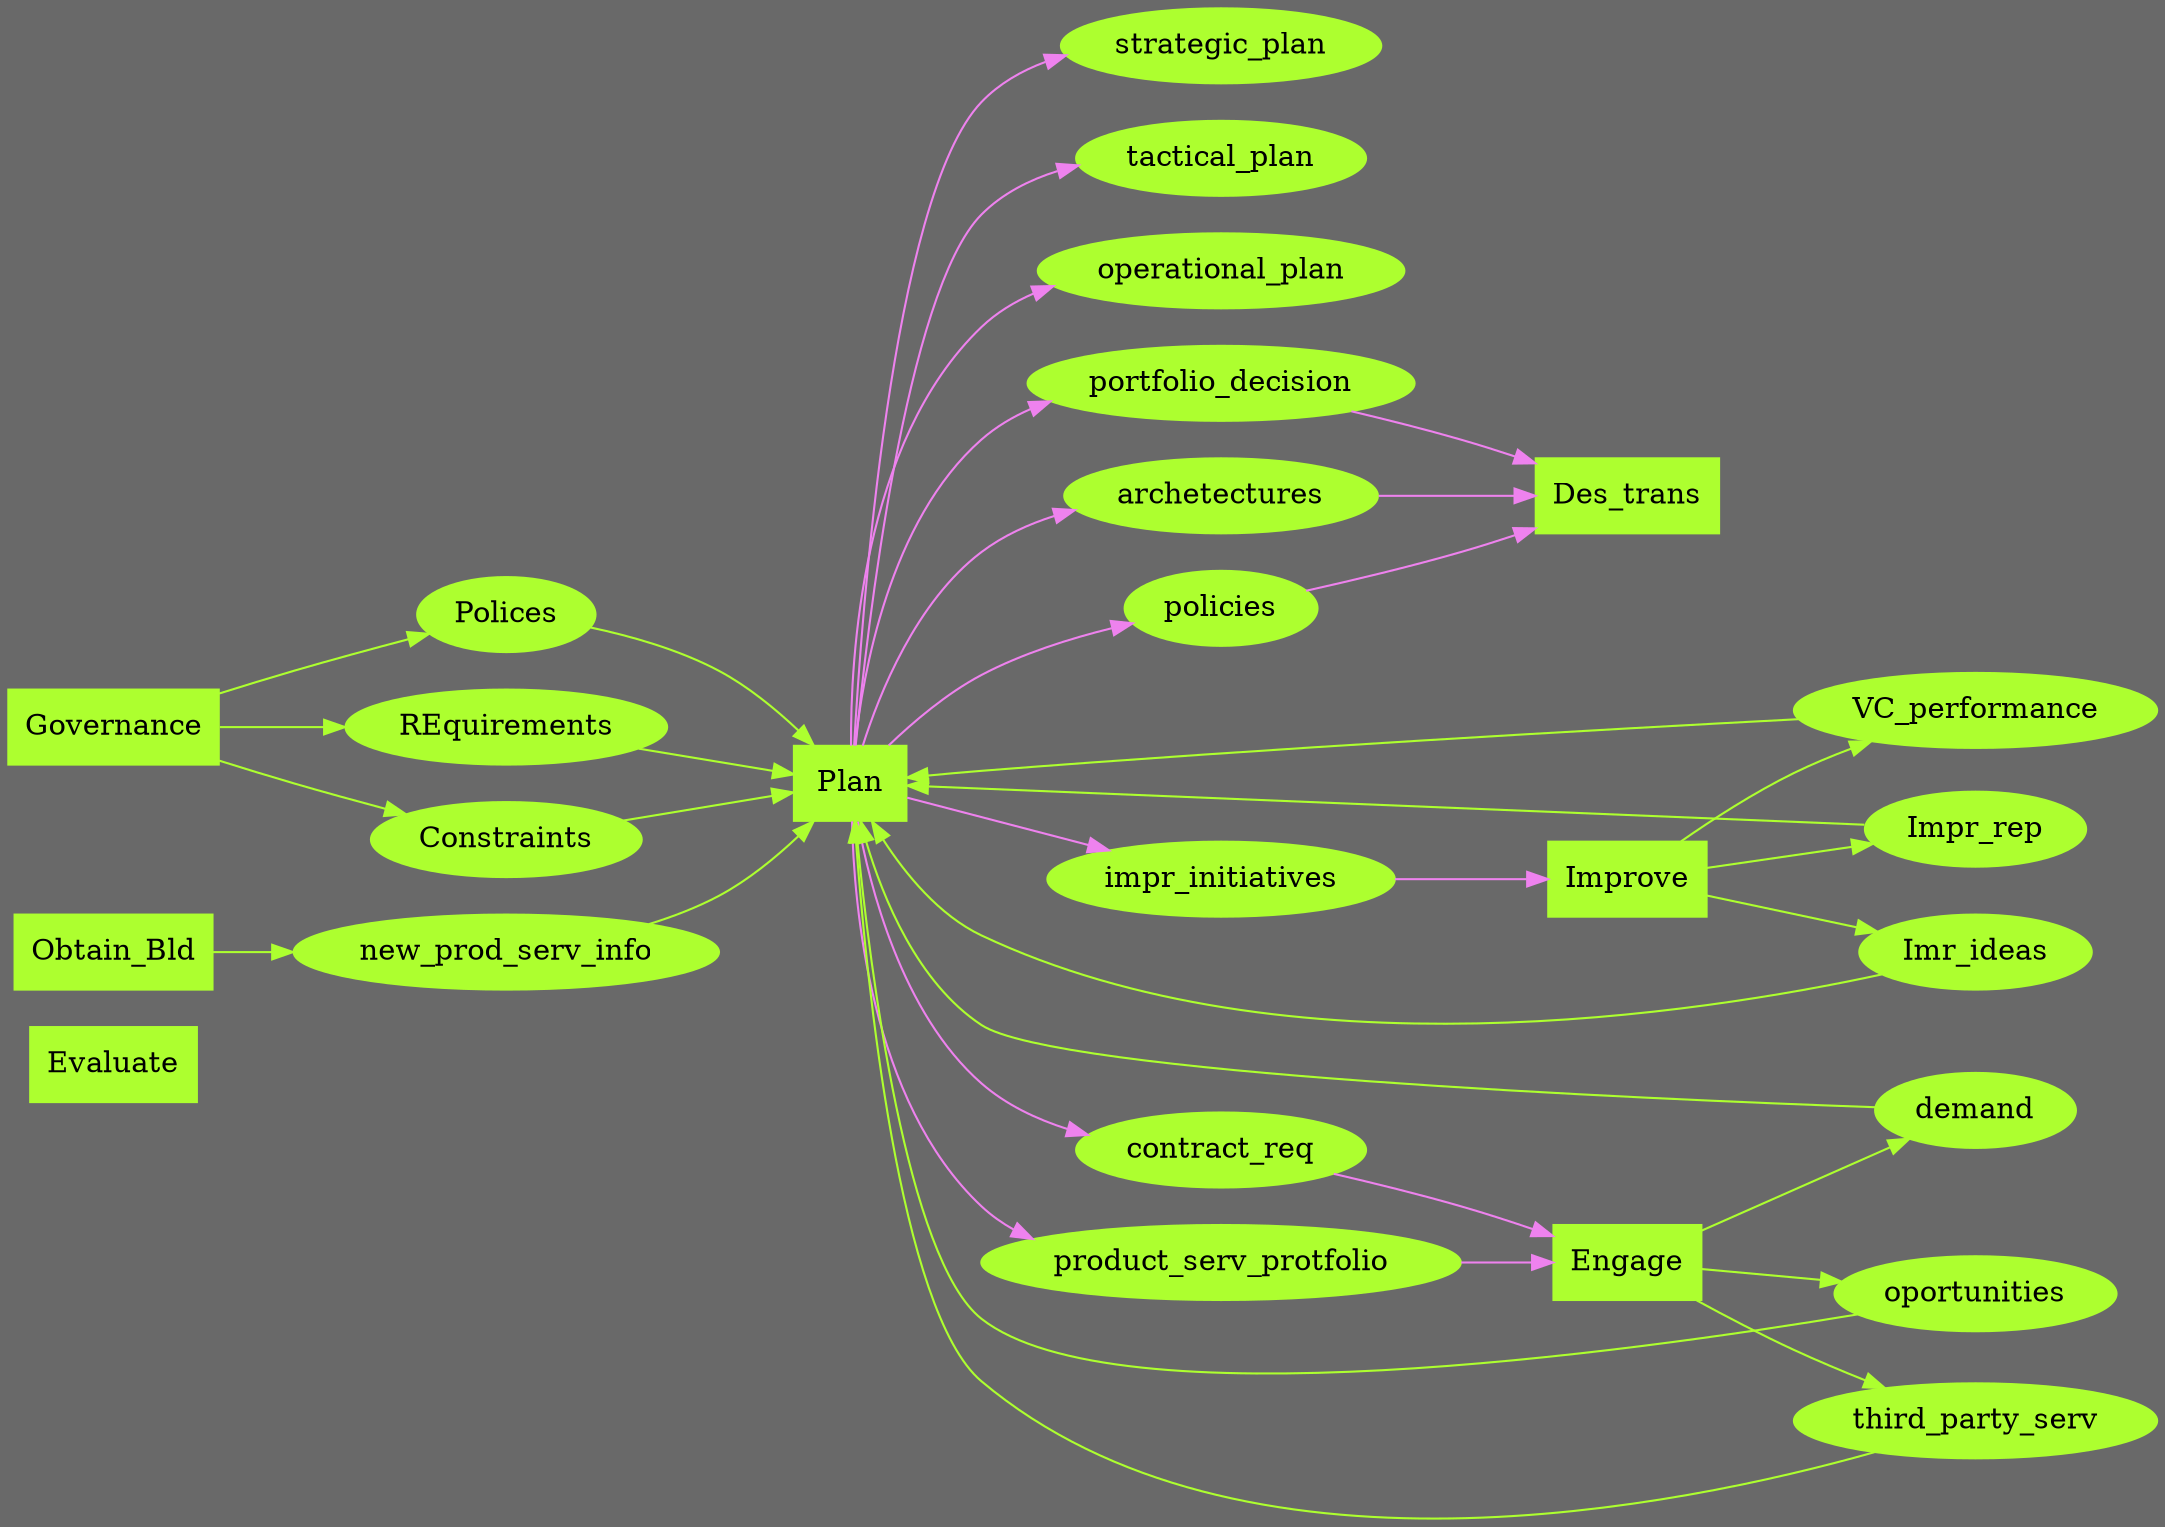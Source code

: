 digraph G{
rankdir=LR
bgcolor=dimgray
node[shape=ellipse,style=filled,fontcolor=black,color=greenyellow]
edge[color=greenyellow,fontcolor=wheat]

Evaluate [shape=box fontcolor=black]

Plan[shape=box fontcolor=black]
Governance[shape=box fontcolor=black]
Engage [shape=box fontcolor=black]
Improve [shape=box fontcolor=black]
Obtain_Bld [shape=box fontcolor=black]
Des_trans [shape=box fontcolor=black]
#plan in
Governance->{Polices REquirements Constraints}->Plan
Engage ->{demand oportunities}->Plan

Improve->{VC_performance Impr_rep Imr_ideas} ->Plan

Obtain_Bld->new_prod_serv_info->Plan

Engage -> third_party_serv-> Plan

#plan out
Plan-> strategic_plan [color=violet]
Plan->tactical_plan [color=violet]
Plan->operational_plan[color=violet]
Plan->portfolio_decision ->Des_trans[color=violet]
Plan->archetectures ->Des_trans[color=violet]
Plan->policies -> Des_trans [color=violet]
Plan->impr_initiatives ->Improve[color=violet]
Plan->product_serv_protfolio->Engage [color=violet]
Plan->contract_req ->Engage[color=violet]


}